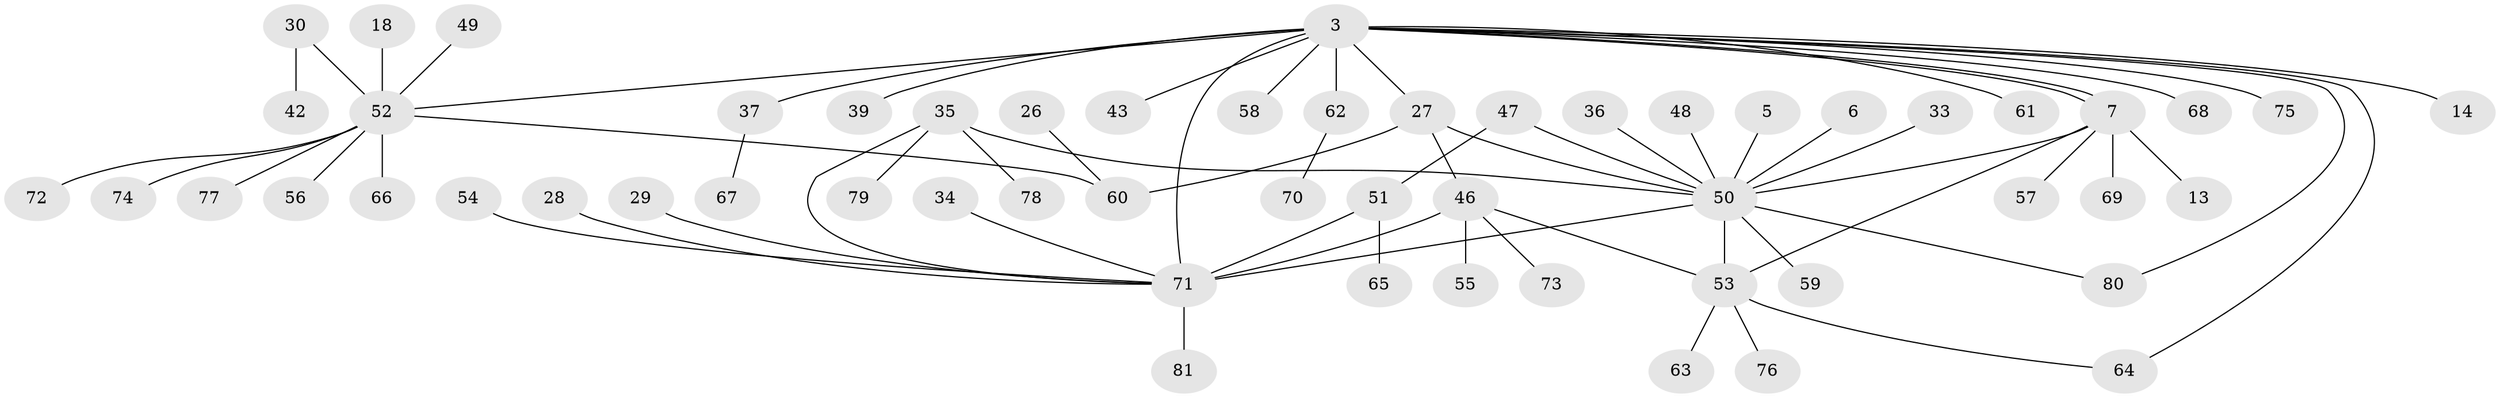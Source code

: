 // original degree distribution, {7: 0.024691358024691357, 3: 0.09876543209876543, 22: 0.012345679012345678, 6: 0.024691358024691357, 1: 0.5185185185185185, 8: 0.024691358024691357, 5: 0.024691358024691357, 10: 0.012345679012345678, 2: 0.18518518518518517, 4: 0.07407407407407407}
// Generated by graph-tools (version 1.1) at 2025/52/03/04/25 21:52:04]
// undirected, 56 vertices, 66 edges
graph export_dot {
graph [start="1"]
  node [color=gray90,style=filled];
  3;
  5;
  6;
  7 [super="+2"];
  13;
  14;
  18;
  26;
  27 [super="+20"];
  28;
  29;
  30;
  33;
  34;
  35 [super="+24"];
  36;
  37;
  39;
  42;
  43;
  46 [super="+41"];
  47;
  48;
  49;
  50 [super="+31"];
  51 [super="+45"];
  52 [super="+15+22"];
  53 [super="+44"];
  54;
  55;
  56;
  57;
  58 [super="+19"];
  59;
  60 [super="+25"];
  61;
  62 [super="+38"];
  63;
  64;
  65;
  66;
  67;
  68;
  69;
  70;
  71 [super="+40+11"];
  72;
  73;
  74;
  75;
  76;
  77;
  78;
  79;
  80;
  81;
  3 -- 7 [weight=2];
  3 -- 7;
  3 -- 14;
  3 -- 37;
  3 -- 39;
  3 -- 43;
  3 -- 61;
  3 -- 64;
  3 -- 68;
  3 -- 71 [weight=4];
  3 -- 75;
  3 -- 80;
  3 -- 52 [weight=2];
  3 -- 62;
  3 -- 58;
  3 -- 27;
  5 -- 50;
  6 -- 50;
  7 -- 13;
  7 -- 53;
  7 -- 57;
  7 -- 69;
  7 -- 50 [weight=2];
  18 -- 52;
  26 -- 60;
  27 -- 46;
  27 -- 50;
  27 -- 60;
  28 -- 71;
  29 -- 71;
  30 -- 42;
  30 -- 52;
  33 -- 50;
  34 -- 71;
  35 -- 78;
  35 -- 79;
  35 -- 50;
  35 -- 71;
  36 -- 50;
  37 -- 67;
  46 -- 55;
  46 -- 53;
  46 -- 71;
  46 -- 73;
  47 -- 50;
  47 -- 51;
  48 -- 50;
  49 -- 52;
  50 -- 53 [weight=2];
  50 -- 71 [weight=2];
  50 -- 80;
  50 -- 59;
  51 -- 65;
  51 -- 71;
  52 -- 66;
  52 -- 77;
  52 -- 74;
  52 -- 72;
  52 -- 56;
  52 -- 60 [weight=2];
  53 -- 64;
  53 -- 76;
  53 -- 63;
  54 -- 71;
  62 -- 70;
  71 -- 81;
}

